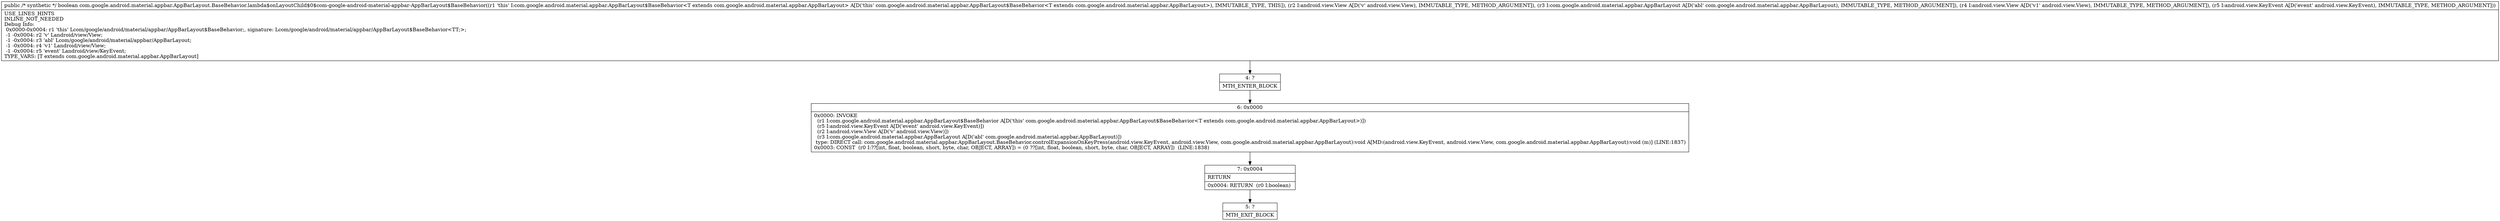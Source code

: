 digraph "CFG forcom.google.android.material.appbar.AppBarLayout.BaseBehavior.lambda$onLayoutChild$0$com\-google\-android\-material\-appbar\-AppBarLayout$BaseBehavior(Landroid\/view\/View;Lcom\/google\/android\/material\/appbar\/AppBarLayout;Landroid\/view\/View;Landroid\/view\/KeyEvent;)Z" {
Node_4 [shape=record,label="{4\:\ ?|MTH_ENTER_BLOCK\l}"];
Node_6 [shape=record,label="{6\:\ 0x0000|0x0000: INVOKE  \l  (r1 I:com.google.android.material.appbar.AppBarLayout$BaseBehavior A[D('this' com.google.android.material.appbar.AppBarLayout$BaseBehavior\<T extends com.google.android.material.appbar.AppBarLayout\>)])\l  (r5 I:android.view.KeyEvent A[D('event' android.view.KeyEvent)])\l  (r2 I:android.view.View A[D('v' android.view.View)])\l  (r3 I:com.google.android.material.appbar.AppBarLayout A[D('abl' com.google.android.material.appbar.AppBarLayout)])\l type: DIRECT call: com.google.android.material.appbar.AppBarLayout.BaseBehavior.controlExpansionOnKeyPress(android.view.KeyEvent, android.view.View, com.google.android.material.appbar.AppBarLayout):void A[MD:(android.view.KeyEvent, android.view.View, com.google.android.material.appbar.AppBarLayout):void (m)] (LINE:1837)\l0x0003: CONST  (r0 I:??[int, float, boolean, short, byte, char, OBJECT, ARRAY]) = (0 ??[int, float, boolean, short, byte, char, OBJECT, ARRAY])  (LINE:1838)\l}"];
Node_7 [shape=record,label="{7\:\ 0x0004|RETURN\l|0x0004: RETURN  (r0 I:boolean) \l}"];
Node_5 [shape=record,label="{5\:\ ?|MTH_EXIT_BLOCK\l}"];
MethodNode[shape=record,label="{public \/* synthetic *\/ boolean com.google.android.material.appbar.AppBarLayout.BaseBehavior.lambda$onLayoutChild$0$com\-google\-android\-material\-appbar\-AppBarLayout$BaseBehavior((r1 'this' I:com.google.android.material.appbar.AppBarLayout$BaseBehavior\<T extends com.google.android.material.appbar.AppBarLayout\> A[D('this' com.google.android.material.appbar.AppBarLayout$BaseBehavior\<T extends com.google.android.material.appbar.AppBarLayout\>), IMMUTABLE_TYPE, THIS]), (r2 I:android.view.View A[D('v' android.view.View), IMMUTABLE_TYPE, METHOD_ARGUMENT]), (r3 I:com.google.android.material.appbar.AppBarLayout A[D('abl' com.google.android.material.appbar.AppBarLayout), IMMUTABLE_TYPE, METHOD_ARGUMENT]), (r4 I:android.view.View A[D('v1' android.view.View), IMMUTABLE_TYPE, METHOD_ARGUMENT]), (r5 I:android.view.KeyEvent A[D('event' android.view.KeyEvent), IMMUTABLE_TYPE, METHOD_ARGUMENT]))  | USE_LINES_HINTS\lINLINE_NOT_NEEDED\lDebug Info:\l  0x0000\-0x0004: r1 'this' Lcom\/google\/android\/material\/appbar\/AppBarLayout$BaseBehavior;, signature: Lcom\/google\/android\/material\/appbar\/AppBarLayout$BaseBehavior\<TT;\>;\l  \-1 \-0x0004: r2 'v' Landroid\/view\/View;\l  \-1 \-0x0004: r3 'abl' Lcom\/google\/android\/material\/appbar\/AppBarLayout;\l  \-1 \-0x0004: r4 'v1' Landroid\/view\/View;\l  \-1 \-0x0004: r5 'event' Landroid\/view\/KeyEvent;\lTYPE_VARS: [T extends com.google.android.material.appbar.AppBarLayout]\l}"];
MethodNode -> Node_4;Node_4 -> Node_6;
Node_6 -> Node_7;
Node_7 -> Node_5;
}

